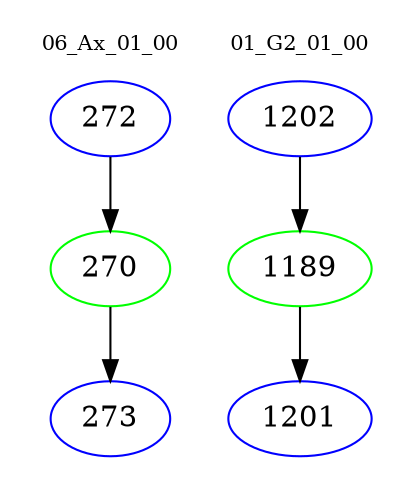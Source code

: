 digraph{
subgraph cluster_0 {
color = white
label = "06_Ax_01_00";
fontsize=10;
T0_272 [label="272", color="blue"]
T0_272 -> T0_270 [color="black"]
T0_270 [label="270", color="green"]
T0_270 -> T0_273 [color="black"]
T0_273 [label="273", color="blue"]
}
subgraph cluster_1 {
color = white
label = "01_G2_01_00";
fontsize=10;
T1_1202 [label="1202", color="blue"]
T1_1202 -> T1_1189 [color="black"]
T1_1189 [label="1189", color="green"]
T1_1189 -> T1_1201 [color="black"]
T1_1201 [label="1201", color="blue"]
}
}
